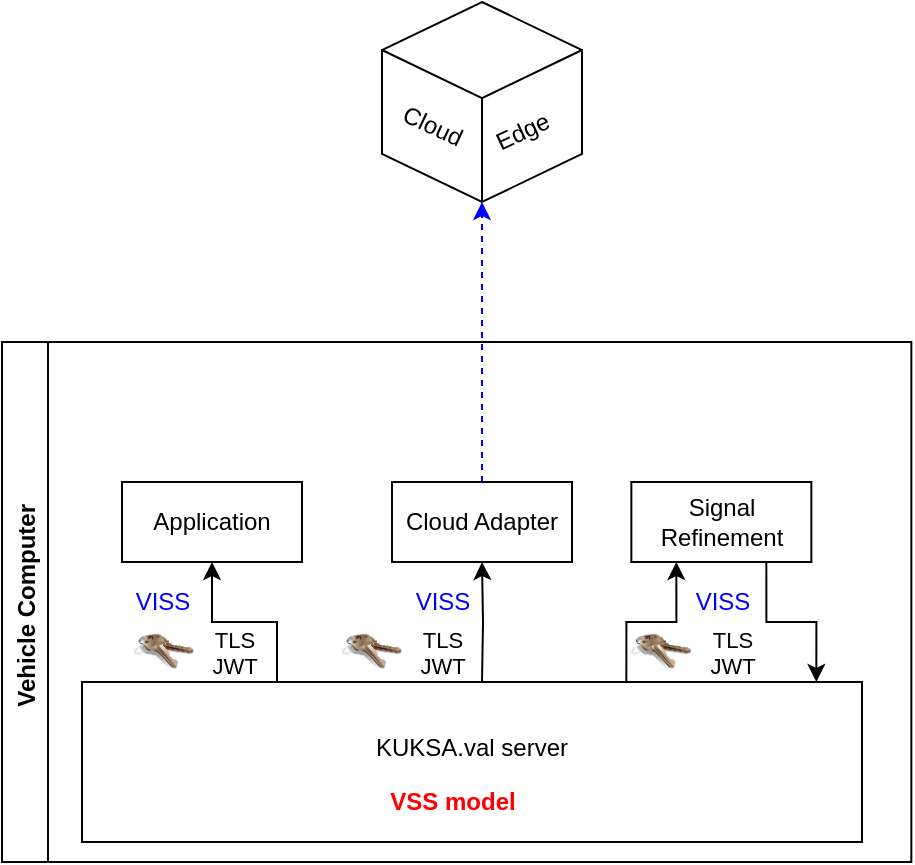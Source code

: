 <mxfile version="16.4.3" type="github">
  <diagram id="7CbPHrSVvQyGy6UpJKRf" name="Page-1">
    <mxGraphModel dx="1454" dy="798" grid="1" gridSize="10" guides="1" tooltips="1" connect="1" arrows="1" fold="1" page="1" pageScale="1" pageWidth="827" pageHeight="1169" math="0" shadow="0">
      <root>
        <mxCell id="0" />
        <mxCell id="1" parent="0" />
        <mxCell id="-Yf7tJzmuAWUm6rALFh--1" value="Vehicle Computer " style="swimlane;horizontal=0;" vertex="1" parent="1">
          <mxGeometry x="90" y="220" width="454.67" height="260" as="geometry" />
        </mxCell>
        <mxCell id="-Yf7tJzmuAWUm6rALFh--14" value="" style="group;connectable=0;fillColor=none;" vertex="1" connectable="0" parent="-Yf7tJzmuAWUm6rALFh--1">
          <mxGeometry x="40" y="170" width="414.67" height="80" as="geometry" />
        </mxCell>
        <mxCell id="-Yf7tJzmuAWUm6rALFh--15" value="&lt;font color=&quot;#000000&quot;&gt;KUKSA.val server&lt;br&gt;&lt;br&gt;&lt;/font&gt;" style="rounded=0;whiteSpace=wrap;html=1;fontColor=#FF0000;" vertex="1" parent="-Yf7tJzmuAWUm6rALFh--14">
          <mxGeometry width="390" height="80" as="geometry" />
        </mxCell>
        <mxCell id="-Yf7tJzmuAWUm6rALFh--16" value="&lt;font color=&quot;#ff0000&quot;&gt;&lt;b&gt;VSS model&lt;/b&gt;&lt;/font&gt;" style="text;html=1;align=center;verticalAlign=middle;resizable=0;points=[];autosize=1;strokeColor=none;fillColor=none;fontColor=#0000FF;" vertex="1" parent="-Yf7tJzmuAWUm6rALFh--14">
          <mxGeometry x="144.673" y="50" width="80" height="20" as="geometry" />
        </mxCell>
        <mxCell id="-Yf7tJzmuAWUm6rALFh--47" value="" style="group" vertex="1" connectable="0" parent="-Yf7tJzmuAWUm6rALFh--14">
          <mxGeometry x="224.67" y="-100" width="190" height="130" as="geometry" />
        </mxCell>
        <mxCell id="-Yf7tJzmuAWUm6rALFh--19" value="Signal Refinement" style="rounded=0;whiteSpace=wrap;html=1;fontColor=#000000;" vertex="1" parent="-Yf7tJzmuAWUm6rALFh--47">
          <mxGeometry x="50" width="90" height="40" as="geometry" />
        </mxCell>
        <mxCell id="-Yf7tJzmuAWUm6rALFh--45" style="edgeStyle=orthogonalEdgeStyle;rounded=0;orthogonalLoop=1;jettySize=auto;html=1;exitX=0.25;exitY=0;exitDx=0;exitDy=0;entryX=0.25;entryY=1;entryDx=0;entryDy=0;strokeColor=#000000;" edge="1" parent="-Yf7tJzmuAWUm6rALFh--47" source="-Yf7tJzmuAWUm6rALFh--44" target="-Yf7tJzmuAWUm6rALFh--19">
          <mxGeometry relative="1" as="geometry" />
        </mxCell>
        <mxCell id="-Yf7tJzmuAWUm6rALFh--44" value="" style="rounded=0;whiteSpace=wrap;html=1;strokeColor=none;fillColor=none;" vertex="1" parent="-Yf7tJzmuAWUm6rALFh--47">
          <mxGeometry y="100" width="190" height="30" as="geometry" />
        </mxCell>
        <mxCell id="-Yf7tJzmuAWUm6rALFh--46" style="edgeStyle=orthogonalEdgeStyle;rounded=0;orthogonalLoop=1;jettySize=auto;html=1;exitX=0.75;exitY=1;exitDx=0;exitDy=0;entryX=0.75;entryY=0;entryDx=0;entryDy=0;strokeColor=#000000;" edge="1" parent="-Yf7tJzmuAWUm6rALFh--47" source="-Yf7tJzmuAWUm6rALFh--19" target="-Yf7tJzmuAWUm6rALFh--44">
          <mxGeometry relative="1" as="geometry" />
        </mxCell>
        <mxCell id="-Yf7tJzmuAWUm6rALFh--49" value="&lt;font color=&quot;#0000ff&quot;&gt;VISS&lt;/font&gt;" style="text;html=1;align=center;verticalAlign=middle;resizable=0;points=[];autosize=1;strokeColor=none;fillColor=none;" vertex="1" parent="-Yf7tJzmuAWUm6rALFh--47">
          <mxGeometry x="75" y="50" width="40" height="20" as="geometry" />
        </mxCell>
        <mxCell id="-Yf7tJzmuAWUm6rALFh--50" value="" style="group" vertex="1" connectable="0" parent="-Yf7tJzmuAWUm6rALFh--47">
          <mxGeometry x="50" y="70" width="70" height="30" as="geometry" />
        </mxCell>
        <mxCell id="-Yf7tJzmuAWUm6rALFh--51" value="" style="image;html=1;image=img/lib/clip_art/general/Keys_128x128.png;fontColor=#000000;" vertex="1" parent="-Yf7tJzmuAWUm6rALFh--50">
          <mxGeometry width="30" height="30" as="geometry" />
        </mxCell>
        <mxCell id="-Yf7tJzmuAWUm6rALFh--52" value="&lt;font style=&quot;font-size: 11px&quot;&gt;TLS&lt;br&gt;&lt;/font&gt;&lt;div style=&quot;text-align: left ; font-size: 11px&quot;&gt;&lt;font style=&quot;font-size: 11px&quot;&gt;JWT&lt;/font&gt;&lt;/div&gt;" style="text;html=1;align=center;verticalAlign=middle;resizable=0;points=[];autosize=1;strokeColor=none;fillColor=none;fontColor=#000000;" vertex="1" parent="-Yf7tJzmuAWUm6rALFh--50">
          <mxGeometry x="30" width="40" height="30" as="geometry" />
        </mxCell>
        <mxCell id="-Yf7tJzmuAWUm6rALFh--3" value="Application" style="rounded=0;whiteSpace=wrap;html=1;fontColor=#000000;" vertex="1" parent="-Yf7tJzmuAWUm6rALFh--1">
          <mxGeometry x="60" y="70" width="90" height="40" as="geometry" />
        </mxCell>
        <mxCell id="-Yf7tJzmuAWUm6rALFh--25" style="edgeStyle=orthogonalEdgeStyle;rounded=0;orthogonalLoop=1;jettySize=auto;html=1;exitX=0.25;exitY=0;exitDx=0;exitDy=0;entryX=0.5;entryY=1;entryDx=0;entryDy=0;" edge="1" parent="-Yf7tJzmuAWUm6rALFh--1" source="-Yf7tJzmuAWUm6rALFh--15" target="-Yf7tJzmuAWUm6rALFh--3">
          <mxGeometry relative="1" as="geometry" />
        </mxCell>
        <mxCell id="-Yf7tJzmuAWUm6rALFh--9" value="Cloud Adapter" style="rounded=0;whiteSpace=wrap;html=1;fontColor=#000000;" vertex="1" parent="-Yf7tJzmuAWUm6rALFh--1">
          <mxGeometry x="195" y="70" width="90" height="40" as="geometry" />
        </mxCell>
        <mxCell id="-Yf7tJzmuAWUm6rALFh--26" style="edgeStyle=orthogonalEdgeStyle;rounded=0;orthogonalLoop=1;jettySize=auto;html=1;entryX=0.5;entryY=1;entryDx=0;entryDy=0;" edge="1" parent="-Yf7tJzmuAWUm6rALFh--1" target="-Yf7tJzmuAWUm6rALFh--9">
          <mxGeometry relative="1" as="geometry">
            <mxPoint x="240" y="170" as="sourcePoint" />
          </mxGeometry>
        </mxCell>
        <mxCell id="-Yf7tJzmuAWUm6rALFh--7" value="&lt;font color=&quot;#0000ff&quot;&gt;VISS&lt;/font&gt;" style="text;html=1;align=center;verticalAlign=middle;resizable=0;points=[];autosize=1;strokeColor=none;fillColor=none;" vertex="1" parent="-Yf7tJzmuAWUm6rALFh--1">
          <mxGeometry x="60" y="120" width="40" height="20" as="geometry" />
        </mxCell>
        <mxCell id="-Yf7tJzmuAWUm6rALFh--4" value="" style="group" vertex="1" connectable="0" parent="-Yf7tJzmuAWUm6rALFh--1">
          <mxGeometry x="66" y="140" width="70" height="30" as="geometry" />
        </mxCell>
        <mxCell id="-Yf7tJzmuAWUm6rALFh--5" value="" style="image;html=1;image=img/lib/clip_art/general/Keys_128x128.png;fontColor=#000000;" vertex="1" parent="-Yf7tJzmuAWUm6rALFh--4">
          <mxGeometry width="30" height="30" as="geometry" />
        </mxCell>
        <mxCell id="-Yf7tJzmuAWUm6rALFh--6" value="&lt;font style=&quot;font-size: 11px&quot;&gt;TLS&lt;br&gt;&lt;/font&gt;&lt;div style=&quot;text-align: left ; font-size: 11px&quot;&gt;&lt;font style=&quot;font-size: 11px&quot;&gt;JWT&lt;/font&gt;&lt;/div&gt;" style="text;html=1;align=center;verticalAlign=middle;resizable=0;points=[];autosize=1;strokeColor=none;fillColor=none;fontColor=#000000;" vertex="1" parent="-Yf7tJzmuAWUm6rALFh--4">
          <mxGeometry x="30" width="40" height="30" as="geometry" />
        </mxCell>
        <mxCell id="-Yf7tJzmuAWUm6rALFh--35" value="&lt;font color=&quot;#0000ff&quot;&gt;VISS&lt;/font&gt;" style="text;html=1;align=center;verticalAlign=middle;resizable=0;points=[];autosize=1;strokeColor=none;fillColor=none;" vertex="1" parent="-Yf7tJzmuAWUm6rALFh--1">
          <mxGeometry x="200" y="120" width="40" height="20" as="geometry" />
        </mxCell>
        <mxCell id="-Yf7tJzmuAWUm6rALFh--36" value="" style="group" vertex="1" connectable="0" parent="-Yf7tJzmuAWUm6rALFh--1">
          <mxGeometry x="170" y="140" width="70" height="30" as="geometry" />
        </mxCell>
        <mxCell id="-Yf7tJzmuAWUm6rALFh--37" value="" style="image;html=1;image=img/lib/clip_art/general/Keys_128x128.png;fontColor=#000000;" vertex="1" parent="-Yf7tJzmuAWUm6rALFh--36">
          <mxGeometry width="30" height="30" as="geometry" />
        </mxCell>
        <mxCell id="-Yf7tJzmuAWUm6rALFh--38" value="&lt;font style=&quot;font-size: 11px&quot;&gt;TLS&lt;br&gt;&lt;/font&gt;&lt;div style=&quot;text-align: left ; font-size: 11px&quot;&gt;&lt;font style=&quot;font-size: 11px&quot;&gt;JWT&lt;/font&gt;&lt;/div&gt;" style="text;html=1;align=center;verticalAlign=middle;resizable=0;points=[];autosize=1;strokeColor=none;fillColor=none;fontColor=#000000;" vertex="1" parent="-Yf7tJzmuAWUm6rALFh--36">
          <mxGeometry x="30" width="40" height="30" as="geometry" />
        </mxCell>
        <mxCell id="-Yf7tJzmuAWUm6rALFh--27" style="edgeStyle=orthogonalEdgeStyle;rounded=0;orthogonalLoop=1;jettySize=auto;html=1;exitX=0.5;exitY=0;exitDx=0;exitDy=0;entryX=0.5;entryY=1;entryDx=0;entryDy=0;entryPerimeter=0;strokeColor=#0000FF;dashed=1;" edge="1" parent="1" source="-Yf7tJzmuAWUm6rALFh--9" target="-Yf7tJzmuAWUm6rALFh--29">
          <mxGeometry relative="1" as="geometry">
            <mxPoint x="320" y="150" as="targetPoint" />
          </mxGeometry>
        </mxCell>
        <mxCell id="-Yf7tJzmuAWUm6rALFh--29" value="" style="whiteSpace=wrap;html=1;shape=mxgraph.basic.isocube;isoAngle=15;" vertex="1" parent="1">
          <mxGeometry x="280" y="50" width="100" height="100" as="geometry" />
        </mxCell>
        <mxCell id="-Yf7tJzmuAWUm6rALFh--30" value="Cloud" style="text;html=1;align=center;verticalAlign=middle;resizable=0;points=[];autosize=1;strokeColor=none;fillColor=none;rotation=25;" vertex="1" parent="1">
          <mxGeometry x="280" y="102" width="50" height="20" as="geometry" />
        </mxCell>
        <mxCell id="-Yf7tJzmuAWUm6rALFh--31" value="Edge" style="text;html=1;align=center;verticalAlign=middle;resizable=0;points=[];autosize=1;strokeColor=none;fillColor=none;rotation=-25;" vertex="1" parent="1">
          <mxGeometry x="330" y="105" width="40" height="20" as="geometry" />
        </mxCell>
      </root>
    </mxGraphModel>
  </diagram>
</mxfile>
